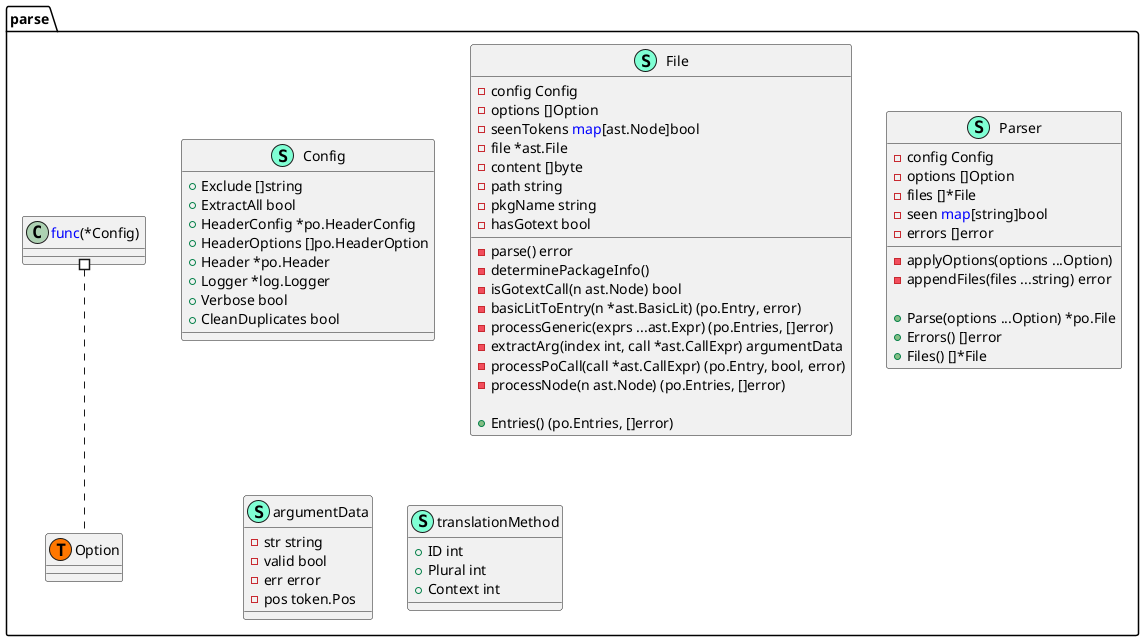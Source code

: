 @startuml
namespace parse {
    class Config << (S,Aquamarine) >> {
        + Exclude []string
        + ExtractAll bool
        + HeaderConfig *po.HeaderConfig
        + HeaderOptions []po.HeaderOption
        + Header *po.Header
        + Logger *log.Logger
        + Verbose bool
        + CleanDuplicates bool

    }
    class File << (S,Aquamarine) >> {
        - config Config
        - options []Option
        - seenTokens <font color=blue>map</font>[ast.Node]bool
        - file *ast.File
        - content []byte
        - path string
        - pkgName string
        - hasGotext bool

        - parse() error
        - determinePackageInfo() 
        - isGotextCall(n ast.Node) bool
        - basicLitToEntry(n *ast.BasicLit) (po.Entry, error)
        - processGeneric(exprs ...ast.Expr) (po.Entries, []error)
        - extractArg(index int, call *ast.CallExpr) argumentData
        - processPoCall(call *ast.CallExpr) (po.Entry, bool, error)
        - processNode(n ast.Node) (po.Entries, []error)

        + Entries() (po.Entries, []error)

    }
    class Parser << (S,Aquamarine) >> {
        - config Config
        - options []Option
        - files []*File
        - seen <font color=blue>map</font>[string]bool
        - errors []error

        - applyOptions(options ...Option) 
        - appendFiles(files ...string) error

        + Parse(options ...Option) *po.File
        + Errors() []error
        + Files() []*File

    }
    class argumentData << (S,Aquamarine) >> {
        - str string
        - valid bool
        - err error
        - pos token.Pos

    }
    class parse.Option << (T, #FF7700) >>  {
    }
    class translationMethod << (S,Aquamarine) >> {
        + ID int
        + Plural int
        + Context int

    }
}


"parse.<font color=blue>func</font>(*Config) " #.. "parse.Option"
@enduml

